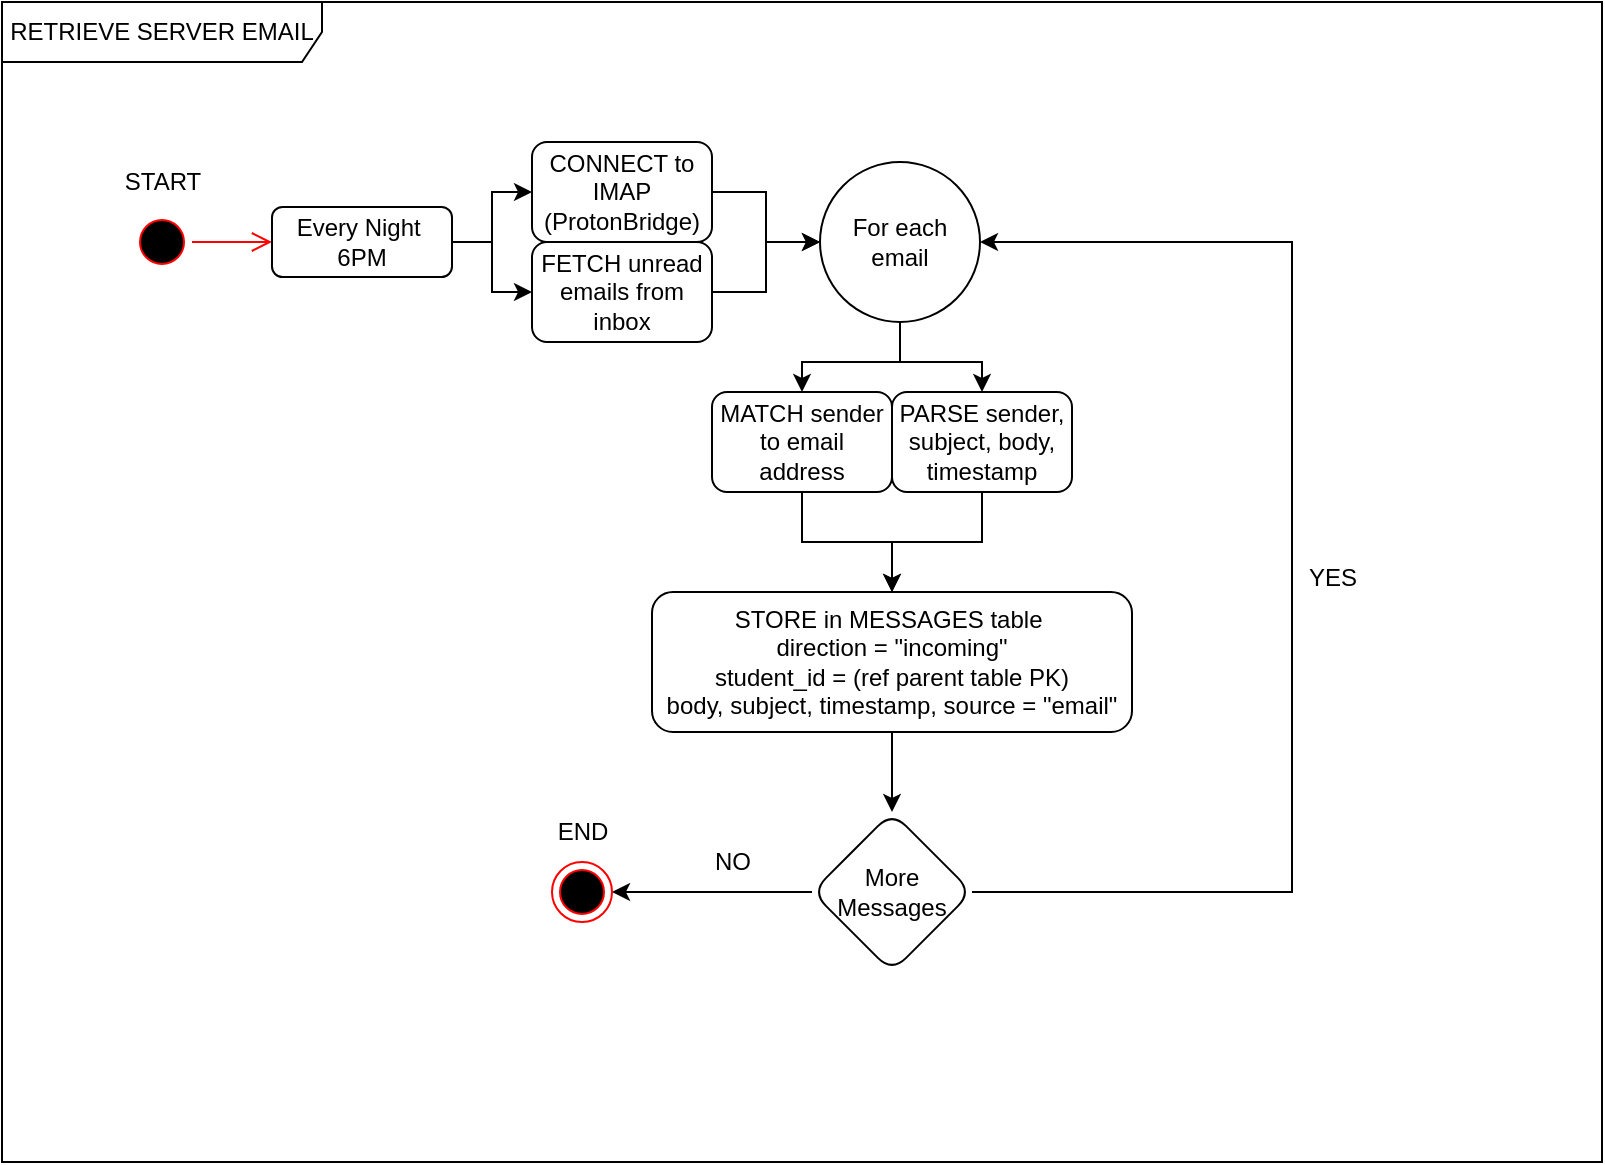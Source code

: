 <mxfile version="26.2.13">
  <diagram id="C5RBs43oDa-KdzZeNtuy" name="Page-1">
    <mxGraphModel dx="985" dy="578" grid="1" gridSize="10" guides="1" tooltips="1" connect="1" arrows="1" fold="1" page="1" pageScale="1" pageWidth="827" pageHeight="1169" math="0" shadow="0">
      <root>
        <mxCell id="WIyWlLk6GJQsqaUBKTNV-0" />
        <mxCell id="WIyWlLk6GJQsqaUBKTNV-1" parent="WIyWlLk6GJQsqaUBKTNV-0" />
        <mxCell id="5e3dqAVD8F8NqT_JgO1E-3" value="RETRIEVE SERVER EMAIL" style="shape=umlFrame;whiteSpace=wrap;html=1;pointerEvents=0;recursiveResize=0;container=1;collapsible=0;width=160;" vertex="1" parent="WIyWlLk6GJQsqaUBKTNV-1">
          <mxGeometry x="10" y="10" width="800" height="580" as="geometry" />
        </mxCell>
        <mxCell id="5e3dqAVD8F8NqT_JgO1E-0" value="" style="ellipse;html=1;shape=startState;fillColor=#000000;strokeColor=#ff0000;" vertex="1" parent="5e3dqAVD8F8NqT_JgO1E-3">
          <mxGeometry x="65" y="105" width="30" height="30" as="geometry" />
        </mxCell>
        <mxCell id="5e3dqAVD8F8NqT_JgO1E-1" value="" style="edgeStyle=orthogonalEdgeStyle;html=1;verticalAlign=bottom;endArrow=open;endSize=8;strokeColor=#ff0000;rounded=0;entryX=0;entryY=0.5;entryDx=0;entryDy=0;" edge="1" source="5e3dqAVD8F8NqT_JgO1E-0" parent="5e3dqAVD8F8NqT_JgO1E-3" target="5e3dqAVD8F8NqT_JgO1E-5">
          <mxGeometry relative="1" as="geometry">
            <mxPoint x="155" y="120" as="targetPoint" />
          </mxGeometry>
        </mxCell>
        <mxCell id="5e3dqAVD8F8NqT_JgO1E-2" value="START" style="text;html=1;align=center;verticalAlign=middle;resizable=0;points=[];autosize=1;strokeColor=none;fillColor=none;" vertex="1" parent="5e3dqAVD8F8NqT_JgO1E-3">
          <mxGeometry x="50" y="75" width="60" height="30" as="geometry" />
        </mxCell>
        <mxCell id="5e3dqAVD8F8NqT_JgO1E-11" style="edgeStyle=orthogonalEdgeStyle;rounded=0;orthogonalLoop=1;jettySize=auto;html=1;exitX=1;exitY=0.5;exitDx=0;exitDy=0;entryX=0;entryY=0.5;entryDx=0;entryDy=0;" edge="1" parent="5e3dqAVD8F8NqT_JgO1E-3" source="5e3dqAVD8F8NqT_JgO1E-5" target="5e3dqAVD8F8NqT_JgO1E-8">
          <mxGeometry relative="1" as="geometry" />
        </mxCell>
        <mxCell id="5e3dqAVD8F8NqT_JgO1E-12" style="edgeStyle=orthogonalEdgeStyle;rounded=0;orthogonalLoop=1;jettySize=auto;html=1;exitX=1;exitY=0.5;exitDx=0;exitDy=0;" edge="1" parent="5e3dqAVD8F8NqT_JgO1E-3" source="5e3dqAVD8F8NqT_JgO1E-5" target="5e3dqAVD8F8NqT_JgO1E-10">
          <mxGeometry relative="1" as="geometry" />
        </mxCell>
        <mxCell id="5e3dqAVD8F8NqT_JgO1E-5" value="Every Night&amp;nbsp;&lt;div&gt;6PM&lt;/div&gt;" style="rounded=1;whiteSpace=wrap;html=1;" vertex="1" parent="5e3dqAVD8F8NqT_JgO1E-3">
          <mxGeometry x="135" y="102.5" width="90" height="35" as="geometry" />
        </mxCell>
        <mxCell id="5e3dqAVD8F8NqT_JgO1E-14" style="edgeStyle=orthogonalEdgeStyle;rounded=0;orthogonalLoop=1;jettySize=auto;html=1;exitX=1;exitY=0.5;exitDx=0;exitDy=0;entryX=0;entryY=0.5;entryDx=0;entryDy=0;" edge="1" parent="5e3dqAVD8F8NqT_JgO1E-3" source="5e3dqAVD8F8NqT_JgO1E-8" target="5e3dqAVD8F8NqT_JgO1E-13">
          <mxGeometry relative="1" as="geometry" />
        </mxCell>
        <mxCell id="5e3dqAVD8F8NqT_JgO1E-8" value="CONNECT to IMAP (ProtonBridge)" style="rounded=1;whiteSpace=wrap;html=1;" vertex="1" parent="5e3dqAVD8F8NqT_JgO1E-3">
          <mxGeometry x="265" y="70" width="90" height="50" as="geometry" />
        </mxCell>
        <mxCell id="5e3dqAVD8F8NqT_JgO1E-16" style="edgeStyle=orthogonalEdgeStyle;rounded=0;orthogonalLoop=1;jettySize=auto;html=1;exitX=1;exitY=0.5;exitDx=0;exitDy=0;entryX=0;entryY=0.5;entryDx=0;entryDy=0;" edge="1" parent="5e3dqAVD8F8NqT_JgO1E-3" source="5e3dqAVD8F8NqT_JgO1E-10" target="5e3dqAVD8F8NqT_JgO1E-13">
          <mxGeometry relative="1" as="geometry" />
        </mxCell>
        <mxCell id="5e3dqAVD8F8NqT_JgO1E-10" value="FETCH unread emails from inbox" style="rounded=1;whiteSpace=wrap;html=1;" vertex="1" parent="5e3dqAVD8F8NqT_JgO1E-3">
          <mxGeometry x="265" y="120" width="90" height="50" as="geometry" />
        </mxCell>
        <mxCell id="5e3dqAVD8F8NqT_JgO1E-27" style="edgeStyle=orthogonalEdgeStyle;rounded=0;orthogonalLoop=1;jettySize=auto;html=1;exitX=0.5;exitY=1;exitDx=0;exitDy=0;entryX=0.5;entryY=0;entryDx=0;entryDy=0;" edge="1" parent="5e3dqAVD8F8NqT_JgO1E-3" source="5e3dqAVD8F8NqT_JgO1E-13" target="5e3dqAVD8F8NqT_JgO1E-20">
          <mxGeometry relative="1" as="geometry" />
        </mxCell>
        <mxCell id="5e3dqAVD8F8NqT_JgO1E-28" style="edgeStyle=orthogonalEdgeStyle;rounded=0;orthogonalLoop=1;jettySize=auto;html=1;exitX=0.5;exitY=1;exitDx=0;exitDy=0;entryX=0.5;entryY=0;entryDx=0;entryDy=0;" edge="1" parent="5e3dqAVD8F8NqT_JgO1E-3" source="5e3dqAVD8F8NqT_JgO1E-13" target="5e3dqAVD8F8NqT_JgO1E-21">
          <mxGeometry relative="1" as="geometry" />
        </mxCell>
        <mxCell id="5e3dqAVD8F8NqT_JgO1E-13" value="For each email" style="ellipse;whiteSpace=wrap;html=1;aspect=fixed;" vertex="1" parent="5e3dqAVD8F8NqT_JgO1E-3">
          <mxGeometry x="409" y="80" width="80" height="80" as="geometry" />
        </mxCell>
        <mxCell id="5e3dqAVD8F8NqT_JgO1E-31" style="edgeStyle=orthogonalEdgeStyle;rounded=0;orthogonalLoop=1;jettySize=auto;html=1;entryX=0.5;entryY=0;entryDx=0;entryDy=0;" edge="1" parent="5e3dqAVD8F8NqT_JgO1E-3" source="5e3dqAVD8F8NqT_JgO1E-20" target="5e3dqAVD8F8NqT_JgO1E-24">
          <mxGeometry relative="1" as="geometry" />
        </mxCell>
        <mxCell id="5e3dqAVD8F8NqT_JgO1E-20" value="PARSE sender, subject, body, timestamp" style="rounded=1;whiteSpace=wrap;html=1;" vertex="1" parent="5e3dqAVD8F8NqT_JgO1E-3">
          <mxGeometry x="445" y="195" width="90" height="50" as="geometry" />
        </mxCell>
        <mxCell id="5e3dqAVD8F8NqT_JgO1E-30" style="edgeStyle=orthogonalEdgeStyle;rounded=0;orthogonalLoop=1;jettySize=auto;html=1;exitX=0.5;exitY=1;exitDx=0;exitDy=0;entryX=0.5;entryY=0;entryDx=0;entryDy=0;" edge="1" parent="5e3dqAVD8F8NqT_JgO1E-3" source="5e3dqAVD8F8NqT_JgO1E-21" target="5e3dqAVD8F8NqT_JgO1E-24">
          <mxGeometry relative="1" as="geometry" />
        </mxCell>
        <mxCell id="5e3dqAVD8F8NqT_JgO1E-21" value="MATCH sender to email address" style="rounded=1;whiteSpace=wrap;html=1;" vertex="1" parent="5e3dqAVD8F8NqT_JgO1E-3">
          <mxGeometry x="355" y="195" width="90" height="50" as="geometry" />
        </mxCell>
        <mxCell id="5e3dqAVD8F8NqT_JgO1E-33" value="" style="edgeStyle=orthogonalEdgeStyle;rounded=0;orthogonalLoop=1;jettySize=auto;html=1;" edge="1" parent="5e3dqAVD8F8NqT_JgO1E-3" source="5e3dqAVD8F8NqT_JgO1E-24" target="5e3dqAVD8F8NqT_JgO1E-32">
          <mxGeometry relative="1" as="geometry" />
        </mxCell>
        <mxCell id="5e3dqAVD8F8NqT_JgO1E-24" value="STORE in MESSAGES table&amp;nbsp;&lt;div&gt;direction = &quot;incoming&quot;&lt;div&gt;student_id = (ref parent table PK)&lt;/div&gt;&lt;div&gt;body, subject, timestamp, source = &quot;email&quot;&lt;/div&gt;&lt;/div&gt;" style="rounded=1;whiteSpace=wrap;html=1;" vertex="1" parent="5e3dqAVD8F8NqT_JgO1E-3">
          <mxGeometry x="325" y="295" width="240" height="70" as="geometry" />
        </mxCell>
        <mxCell id="5e3dqAVD8F8NqT_JgO1E-34" style="edgeStyle=orthogonalEdgeStyle;rounded=0;orthogonalLoop=1;jettySize=auto;html=1;entryX=1;entryY=0.5;entryDx=0;entryDy=0;" edge="1" parent="5e3dqAVD8F8NqT_JgO1E-3" source="5e3dqAVD8F8NqT_JgO1E-32" target="5e3dqAVD8F8NqT_JgO1E-13">
          <mxGeometry relative="1" as="geometry">
            <Array as="points">
              <mxPoint x="645" y="445" />
              <mxPoint x="645" y="120" />
            </Array>
          </mxGeometry>
        </mxCell>
        <mxCell id="5e3dqAVD8F8NqT_JgO1E-37" style="edgeStyle=orthogonalEdgeStyle;rounded=0;orthogonalLoop=1;jettySize=auto;html=1;exitX=0;exitY=0.5;exitDx=0;exitDy=0;entryX=1;entryY=0.5;entryDx=0;entryDy=0;" edge="1" parent="5e3dqAVD8F8NqT_JgO1E-3" source="5e3dqAVD8F8NqT_JgO1E-32" target="5e3dqAVD8F8NqT_JgO1E-36">
          <mxGeometry relative="1" as="geometry" />
        </mxCell>
        <mxCell id="5e3dqAVD8F8NqT_JgO1E-32" value="More Messages" style="rhombus;whiteSpace=wrap;html=1;rounded=1;" vertex="1" parent="5e3dqAVD8F8NqT_JgO1E-3">
          <mxGeometry x="405" y="405" width="80" height="80" as="geometry" />
        </mxCell>
        <mxCell id="5e3dqAVD8F8NqT_JgO1E-35" value="YES" style="text;html=1;align=center;verticalAlign=middle;resizable=0;points=[];autosize=1;strokeColor=none;fillColor=none;" vertex="1" parent="5e3dqAVD8F8NqT_JgO1E-3">
          <mxGeometry x="640" y="273" width="50" height="30" as="geometry" />
        </mxCell>
        <mxCell id="5e3dqAVD8F8NqT_JgO1E-36" value="" style="ellipse;html=1;shape=endState;fillColor=#000000;strokeColor=#ff0000;" vertex="1" parent="5e3dqAVD8F8NqT_JgO1E-3">
          <mxGeometry x="275" y="430" width="30" height="30" as="geometry" />
        </mxCell>
        <mxCell id="5e3dqAVD8F8NqT_JgO1E-38" value="NO" style="text;html=1;align=center;verticalAlign=middle;resizable=0;points=[];autosize=1;strokeColor=none;fillColor=none;" vertex="1" parent="5e3dqAVD8F8NqT_JgO1E-3">
          <mxGeometry x="345" y="415" width="40" height="30" as="geometry" />
        </mxCell>
        <mxCell id="5e3dqAVD8F8NqT_JgO1E-39" value="END" style="text;html=1;align=center;verticalAlign=middle;resizable=0;points=[];autosize=1;strokeColor=none;fillColor=none;" vertex="1" parent="5e3dqAVD8F8NqT_JgO1E-3">
          <mxGeometry x="265" y="400" width="50" height="30" as="geometry" />
        </mxCell>
      </root>
    </mxGraphModel>
  </diagram>
</mxfile>
